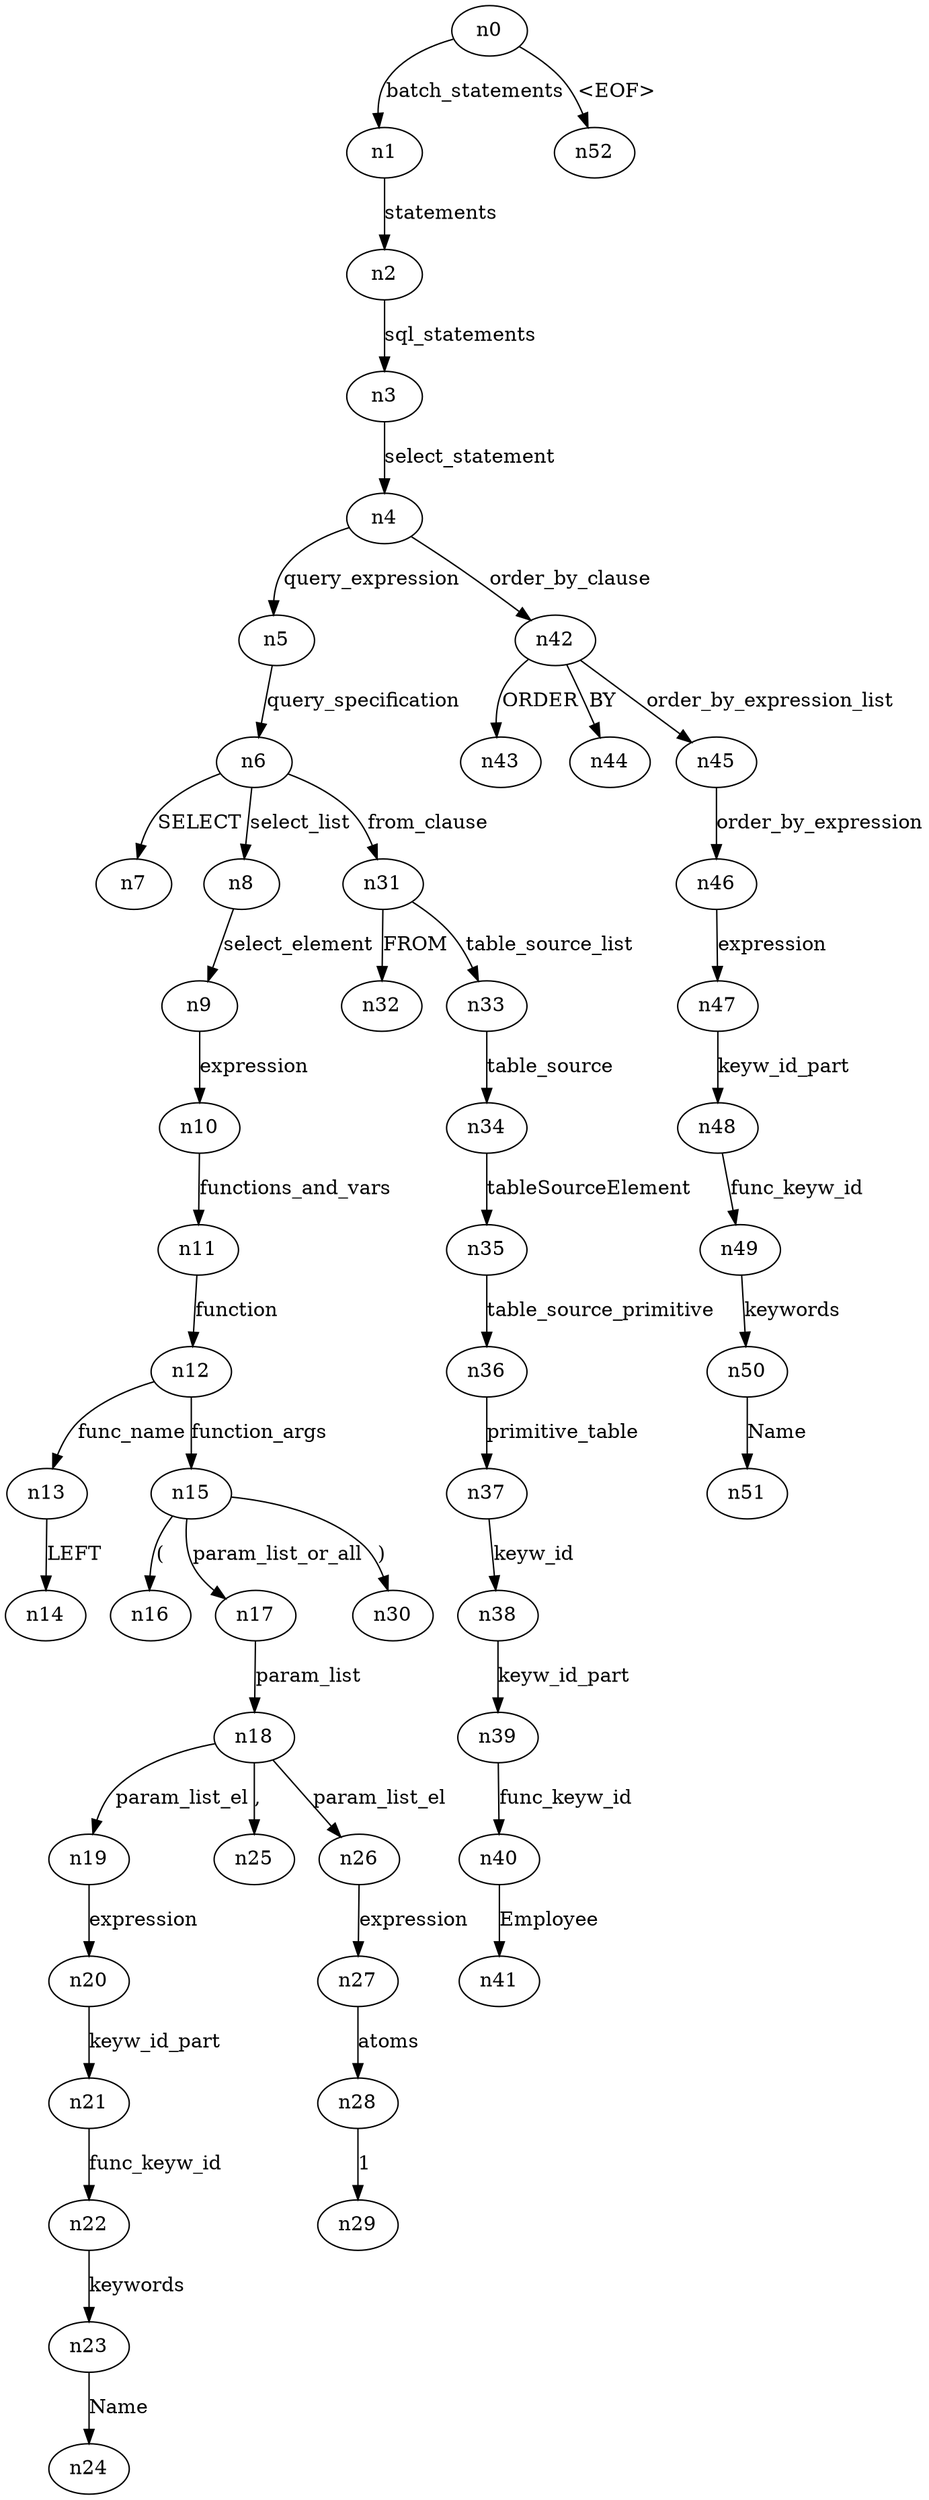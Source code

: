 digraph ParseTree {
  n0 -> n1 [label="batch_statements"];
  n1 -> n2 [label="statements"];
  n2 -> n3 [label="sql_statements"];
  n3 -> n4 [label="select_statement"];
  n4 -> n5 [label="query_expression"];
  n5 -> n6 [label="query_specification"];
  n6 -> n7 [label="SELECT"];
  n6 -> n8 [label="select_list"];
  n8 -> n9 [label="select_element"];
  n9 -> n10 [label="expression"];
  n10 -> n11 [label="functions_and_vars"];
  n11 -> n12 [label="function"];
  n12 -> n13 [label="func_name"];
  n13 -> n14 [label="LEFT"];
  n12 -> n15 [label="function_args"];
  n15 -> n16 [label="("];
  n15 -> n17 [label="param_list_or_all"];
  n17 -> n18 [label="param_list"];
  n18 -> n19 [label="param_list_el"];
  n19 -> n20 [label="expression"];
  n20 -> n21 [label="keyw_id_part"];
  n21 -> n22 [label="func_keyw_id"];
  n22 -> n23 [label="keywords"];
  n23 -> n24 [label="Name"];
  n18 -> n25 [label=","];
  n18 -> n26 [label="param_list_el"];
  n26 -> n27 [label="expression"];
  n27 -> n28 [label="atoms"];
  n28 -> n29 [label="1"];
  n15 -> n30 [label=")"];
  n6 -> n31 [label="from_clause"];
  n31 -> n32 [label="FROM"];
  n31 -> n33 [label="table_source_list"];
  n33 -> n34 [label="table_source"];
  n34 -> n35 [label="tableSourceElement"];
  n35 -> n36 [label="table_source_primitive"];
  n36 -> n37 [label="primitive_table"];
  n37 -> n38 [label="keyw_id"];
  n38 -> n39 [label="keyw_id_part"];
  n39 -> n40 [label="func_keyw_id"];
  n40 -> n41 [label="Employee"];
  n4 -> n42 [label="order_by_clause"];
  n42 -> n43 [label="ORDER"];
  n42 -> n44 [label="BY"];
  n42 -> n45 [label="order_by_expression_list"];
  n45 -> n46 [label="order_by_expression"];
  n46 -> n47 [label="expression"];
  n47 -> n48 [label="keyw_id_part"];
  n48 -> n49 [label="func_keyw_id"];
  n49 -> n50 [label="keywords"];
  n50 -> n51 [label="Name"];
  n0 -> n52 [label="<EOF>"];
}